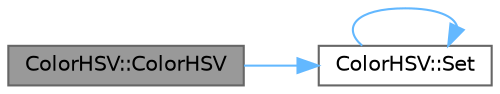 digraph "ColorHSV::ColorHSV"
{
 // LATEX_PDF_SIZE
  bgcolor="transparent";
  edge [fontname=Helvetica,fontsize=10,labelfontname=Helvetica,labelfontsize=10];
  node [fontname=Helvetica,fontsize=10,shape=box,height=0.2,width=0.4];
  rankdir="LR";
  Node1 [id="Node000001",label="ColorHSV::ColorHSV",height=0.2,width=0.4,color="gray40", fillcolor="grey60", style="filled", fontcolor="black",tooltip=" "];
  Node1 -> Node2 [id="edge1_Node000001_Node000002",color="steelblue1",style="solid",tooltip=" "];
  Node2 [id="Node000002",label="ColorHSV::Set",height=0.2,width=0.4,color="grey40", fillcolor="white", style="filled",URL="$d7/d38/struct_color_h_s_v.html#a6f6e19a5ed331994a217183994b589a4",tooltip=" "];
  Node2 -> Node2 [id="edge2_Node000002_Node000002",color="steelblue1",style="solid",tooltip=" "];
}
